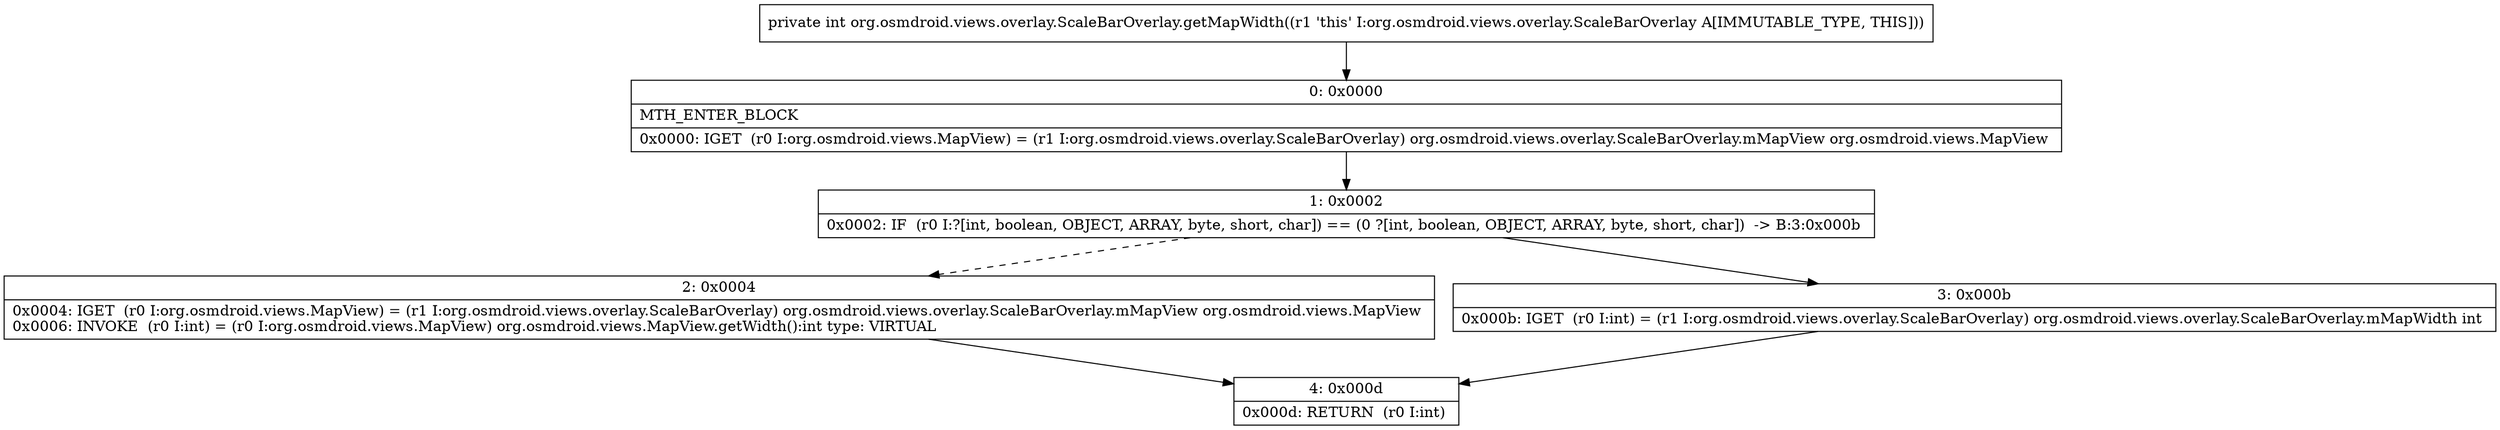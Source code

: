 digraph "CFG fororg.osmdroid.views.overlay.ScaleBarOverlay.getMapWidth()I" {
Node_0 [shape=record,label="{0\:\ 0x0000|MTH_ENTER_BLOCK\l|0x0000: IGET  (r0 I:org.osmdroid.views.MapView) = (r1 I:org.osmdroid.views.overlay.ScaleBarOverlay) org.osmdroid.views.overlay.ScaleBarOverlay.mMapView org.osmdroid.views.MapView \l}"];
Node_1 [shape=record,label="{1\:\ 0x0002|0x0002: IF  (r0 I:?[int, boolean, OBJECT, ARRAY, byte, short, char]) == (0 ?[int, boolean, OBJECT, ARRAY, byte, short, char])  \-\> B:3:0x000b \l}"];
Node_2 [shape=record,label="{2\:\ 0x0004|0x0004: IGET  (r0 I:org.osmdroid.views.MapView) = (r1 I:org.osmdroid.views.overlay.ScaleBarOverlay) org.osmdroid.views.overlay.ScaleBarOverlay.mMapView org.osmdroid.views.MapView \l0x0006: INVOKE  (r0 I:int) = (r0 I:org.osmdroid.views.MapView) org.osmdroid.views.MapView.getWidth():int type: VIRTUAL \l}"];
Node_3 [shape=record,label="{3\:\ 0x000b|0x000b: IGET  (r0 I:int) = (r1 I:org.osmdroid.views.overlay.ScaleBarOverlay) org.osmdroid.views.overlay.ScaleBarOverlay.mMapWidth int \l}"];
Node_4 [shape=record,label="{4\:\ 0x000d|0x000d: RETURN  (r0 I:int) \l}"];
MethodNode[shape=record,label="{private int org.osmdroid.views.overlay.ScaleBarOverlay.getMapWidth((r1 'this' I:org.osmdroid.views.overlay.ScaleBarOverlay A[IMMUTABLE_TYPE, THIS])) }"];
MethodNode -> Node_0;
Node_0 -> Node_1;
Node_1 -> Node_2[style=dashed];
Node_1 -> Node_3;
Node_2 -> Node_4;
Node_3 -> Node_4;
}

